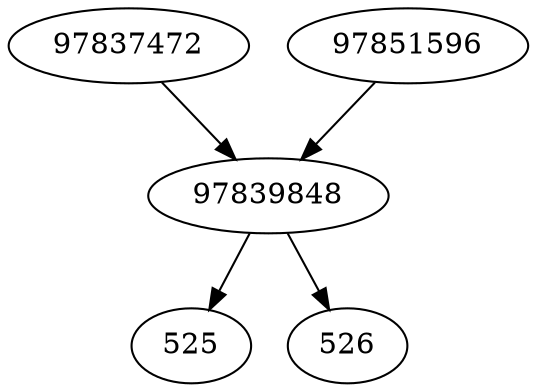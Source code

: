 strict digraph  {
97837472;
97839848;
97851596;
525;
526;
97837472 -> 97839848;
97839848 -> 525;
97839848 -> 526;
97851596 -> 97839848;
}
